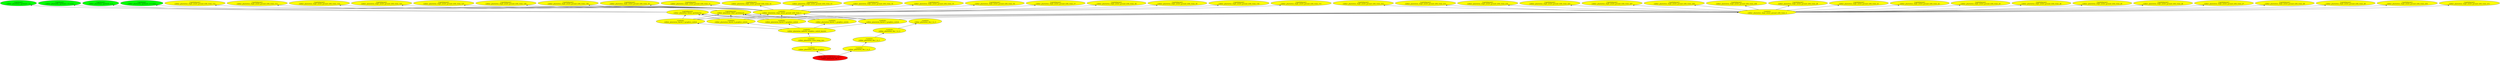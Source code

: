 digraph {
rankdir="BT"
rubber_plantation_spriteset_1_0 [fillcolor=green style="filled" label="<spriteset>\nrubber_plantation_spriteset_1_0"]
rubber_plantation_spriteset_1_0_snow [fillcolor=green style="filled" label="<spriteset>\nrubber_plantation_spriteset_1_0_snow"]
rubber_plantation_spriteset_2_0 [fillcolor=green style="filled" label="<spriteset>\nrubber_plantation_spriteset_2_0"]
rubber_plantation_spriteset_2_0_snow [fillcolor=green style="filled" label="<spriteset>\nrubber_plantation_spriteset_2_0_snow"]
rubber_plantation_house_spritelayout [fillcolor=yellow style="filled" label="<spritelayout>\nrubber_plantation_house_spritelayout"]
rubber_plantation_shed_spritelayout [fillcolor=yellow style="filled" label="<spritelayout>\nrubber_plantation_shed_spritelayout"]
rubber_plantation_slope_aware_ground_with_trees_10 [fillcolor=yellow style="filled" label="<spritelayout>\nrubber_plantation_slope_aware_ground_with_trees_10"]
rubber_plantation_slope_aware_ground_with_trees_11 [fillcolor=yellow style="filled" label="<spritelayout>\nrubber_plantation_slope_aware_ground_with_trees_11"]
rubber_plantation_slope_aware_ground_with_trees_12 [fillcolor=yellow style="filled" label="<spritelayout>\nrubber_plantation_slope_aware_ground_with_trees_12"]
rubber_plantation_slope_aware_ground_with_trees_13 [fillcolor=yellow style="filled" label="<spritelayout>\nrubber_plantation_slope_aware_ground_with_trees_13"]
rubber_plantation_slope_aware_ground_with_trees_14 [fillcolor=yellow style="filled" label="<spritelayout>\nrubber_plantation_slope_aware_ground_with_trees_14"]
rubber_plantation_slope_aware_ground_with_trees_15 [fillcolor=yellow style="filled" label="<spritelayout>\nrubber_plantation_slope_aware_ground_with_trees_15"]
rubber_plantation_slope_aware_ground_with_trees_16 [fillcolor=yellow style="filled" label="<spritelayout>\nrubber_plantation_slope_aware_ground_with_trees_16"]
rubber_plantation_slope_aware_ground_with_trees_17 [fillcolor=yellow style="filled" label="<spritelayout>\nrubber_plantation_slope_aware_ground_with_trees_17"]
rubber_plantation_slope_aware_ground_with_trees_18 [fillcolor=yellow style="filled" label="<spritelayout>\nrubber_plantation_slope_aware_ground_with_trees_18"]
rubber_plantation_slope_aware_ground_with_trees_19 [fillcolor=yellow style="filled" label="<spritelayout>\nrubber_plantation_slope_aware_ground_with_trees_19"]
rubber_plantation_slope_aware_ground_with_trees_110 [fillcolor=yellow style="filled" label="<spritelayout>\nrubber_plantation_slope_aware_ground_with_trees_110"]
rubber_plantation_slope_aware_ground_with_trees_111 [fillcolor=yellow style="filled" label="<spritelayout>\nrubber_plantation_slope_aware_ground_with_trees_111"]
rubber_plantation_slope_aware_ground_with_trees_112 [fillcolor=yellow style="filled" label="<spritelayout>\nrubber_plantation_slope_aware_ground_with_trees_112"]
rubber_plantation_slope_aware_ground_with_trees_113 [fillcolor=yellow style="filled" label="<spritelayout>\nrubber_plantation_slope_aware_ground_with_trees_113"]
rubber_plantation_slope_aware_ground_with_trees_114 [fillcolor=yellow style="filled" label="<spritelayout>\nrubber_plantation_slope_aware_ground_with_trees_114"]
rubber_plantation_slope_aware_ground_with_trees_123 [fillcolor=yellow style="filled" label="<spritelayout>\nrubber_plantation_slope_aware_ground_with_trees_123"]
rubber_plantation_slope_aware_ground_with_trees_127 [fillcolor=yellow style="filled" label="<spritelayout>\nrubber_plantation_slope_aware_ground_with_trees_127"]
rubber_plantation_slope_aware_ground_with_trees_129 [fillcolor=yellow style="filled" label="<spritelayout>\nrubber_plantation_slope_aware_ground_with_trees_129"]
rubber_plantation_slope_aware_ground_with_trees_130 [fillcolor=yellow style="filled" label="<spritelayout>\nrubber_plantation_slope_aware_ground_with_trees_130"]
rubber_plantation_slope_aware_ground_with_trees_20 [fillcolor=yellow style="filled" label="<spritelayout>\nrubber_plantation_slope_aware_ground_with_trees_20"]
rubber_plantation_slope_aware_ground_with_trees_21 [fillcolor=yellow style="filled" label="<spritelayout>\nrubber_plantation_slope_aware_ground_with_trees_21"]
rubber_plantation_slope_aware_ground_with_trees_22 [fillcolor=yellow style="filled" label="<spritelayout>\nrubber_plantation_slope_aware_ground_with_trees_22"]
rubber_plantation_slope_aware_ground_with_trees_23 [fillcolor=yellow style="filled" label="<spritelayout>\nrubber_plantation_slope_aware_ground_with_trees_23"]
rubber_plantation_slope_aware_ground_with_trees_24 [fillcolor=yellow style="filled" label="<spritelayout>\nrubber_plantation_slope_aware_ground_with_trees_24"]
rubber_plantation_slope_aware_ground_with_trees_25 [fillcolor=yellow style="filled" label="<spritelayout>\nrubber_plantation_slope_aware_ground_with_trees_25"]
rubber_plantation_slope_aware_ground_with_trees_26 [fillcolor=yellow style="filled" label="<spritelayout>\nrubber_plantation_slope_aware_ground_with_trees_26"]
rubber_plantation_slope_aware_ground_with_trees_27 [fillcolor=yellow style="filled" label="<spritelayout>\nrubber_plantation_slope_aware_ground_with_trees_27"]
rubber_plantation_slope_aware_ground_with_trees_28 [fillcolor=yellow style="filled" label="<spritelayout>\nrubber_plantation_slope_aware_ground_with_trees_28"]
rubber_plantation_slope_aware_ground_with_trees_29 [fillcolor=yellow style="filled" label="<spritelayout>\nrubber_plantation_slope_aware_ground_with_trees_29"]
rubber_plantation_slope_aware_ground_with_trees_210 [fillcolor=yellow style="filled" label="<spritelayout>\nrubber_plantation_slope_aware_ground_with_trees_210"]
rubber_plantation_slope_aware_ground_with_trees_211 [fillcolor=yellow style="filled" label="<spritelayout>\nrubber_plantation_slope_aware_ground_with_trees_211"]
rubber_plantation_slope_aware_ground_with_trees_212 [fillcolor=yellow style="filled" label="<spritelayout>\nrubber_plantation_slope_aware_ground_with_trees_212"]
rubber_plantation_slope_aware_ground_with_trees_213 [fillcolor=yellow style="filled" label="<spritelayout>\nrubber_plantation_slope_aware_ground_with_trees_213"]
rubber_plantation_slope_aware_ground_with_trees_214 [fillcolor=yellow style="filled" label="<spritelayout>\nrubber_plantation_slope_aware_ground_with_trees_214"]
rubber_plantation_slope_aware_ground_with_trees_223 [fillcolor=yellow style="filled" label="<spritelayout>\nrubber_plantation_slope_aware_ground_with_trees_223"]
rubber_plantation_slope_aware_ground_with_trees_227 [fillcolor=yellow style="filled" label="<spritelayout>\nrubber_plantation_slope_aware_ground_with_trees_227"]
rubber_plantation_slope_aware_ground_with_trees_229 [fillcolor=yellow style="filled" label="<spritelayout>\nrubber_plantation_slope_aware_ground_with_trees_229"]
rubber_plantation_slope_aware_ground_with_trees_230 [fillcolor=yellow style="filled" label="<spritelayout>\nrubber_plantation_slope_aware_ground_with_trees_230"]
rubber_plantation_slope_aware_ground_with_trees_1 [fillcolor=yellow style="filled" label="<switch>\nrubber_plantation_slope_aware_ground_with_trees_1"]
rubber_plantation_slope_aware_ground_with_trees_2 [fillcolor=yellow style="filled" label="<switch>\nrubber_plantation_slope_aware_ground_with_trees_2"]
rubber_plantation_layout_1_graphics_switch [fillcolor=yellow style="filled" label="<switch>\nrubber_plantation_layout_1_graphics_switch"]
rubber_plantation_layout_2_graphics_switch [fillcolor=yellow style="filled" label="<switch>\nrubber_plantation_layout_2_graphics_switch"]
rubber_plantation_layout_3_graphics_switch [fillcolor=yellow style="filled" label="<switch>\nrubber_plantation_layout_3_graphics_switch"]
rubber_plantation_layout_4_graphics_switch [fillcolor=yellow style="filled" label="<switch>\nrubber_plantation_layout_4_graphics_switch"]
rubber_plantation_layout_5_graphics_switch [fillcolor=yellow style="filled" label="<switch>\nrubber_plantation_layout_5_graphics_switch"]
rubber_plantation_industry_graphics_switch_layouts [fillcolor=yellow style="filled" label="<switch>\nrubber_plantation_industry_graphics_switch_layouts"]
rubber_plantation_store_temp_vars [fillcolor=yellow style="filled" label="<switch>\nrubber_plantation_store_temp_vars"]
rubber_plantation_switch_graphics [fillcolor=yellow style="filled" label="<switch>\nrubber_plantation_switch_graphics"]
rubber_plantation_tile_1_lc_3 [fillcolor=yellow style="filled" label="<switch>\nrubber_plantation_tile_1_lc_3"]
rubber_plantation_tile_1_lc_2 [fillcolor=yellow style="filled" label="<switch>\nrubber_plantation_tile_1_lc_2"]
rubber_plantation_tile_1_lc_1 [fillcolor=yellow style="filled" label="<switch>\nrubber_plantation_tile_1_lc_1"]
rubber_plantation_tile_1_lc_0 [fillcolor=yellow style="filled" label="<switch>\nrubber_plantation_tile_1_lc_0"]
rubber_plantation_tile_1 [fillcolor=red style="filled" label="FEAT_INDUSTRYTILES <227>\nrubber_plantation_tile_1"]
rubber_plantation_slope_aware_ground_with_trees_2->rubber_plantation_slope_aware_ground_with_trees_24
rubber_plantation_tile_1_lc_2->rubber_plantation_tile_1_lc_3
rubber_plantation_slope_aware_ground_with_trees_2->rubber_plantation_slope_aware_ground_with_trees_211
rubber_plantation_switch_graphics->rubber_plantation_store_temp_vars
rubber_plantation_industry_graphics_switch_layouts->rubber_plantation_layout_2_graphics_switch
rubber_plantation_slope_aware_ground_with_trees_2->rubber_plantation_slope_aware_ground_with_trees_23
rubber_plantation_slope_aware_ground_with_trees_2->rubber_plantation_slope_aware_ground_with_trees_29
rubber_plantation_tile_1_lc_0->rubber_plantation_tile_1_lc_1
rubber_plantation_slope_aware_ground_with_trees_1->rubber_plantation_slope_aware_ground_with_trees_15
rubber_plantation_layout_5_graphics_switch->rubber_plantation_house_spritelayout
rubber_plantation_shed_spritelayout->rubber_plantation_spriteset_2_0
rubber_plantation_slope_aware_ground_with_trees_1->rubber_plantation_slope_aware_ground_with_trees_130
rubber_plantation_slope_aware_ground_with_trees_1->rubber_plantation_slope_aware_ground_with_trees_123
rubber_plantation_layout_3_graphics_switch->rubber_plantation_slope_aware_ground_with_trees_2
rubber_plantation_layout_4_graphics_switch->rubber_plantation_shed_spritelayout
rubber_plantation_layout_4_graphics_switch->rubber_plantation_slope_aware_ground_with_trees_1
rubber_plantation_slope_aware_ground_with_trees_1->rubber_plantation_slope_aware_ground_with_trees_10
rubber_plantation_layout_5_graphics_switch->rubber_plantation_shed_spritelayout
rubber_plantation_slope_aware_ground_with_trees_2->rubber_plantation_slope_aware_ground_with_trees_230
rubber_plantation_slope_aware_ground_with_trees_1->rubber_plantation_slope_aware_ground_with_trees_16
rubber_plantation_layout_1_graphics_switch->rubber_plantation_shed_spritelayout
rubber_plantation_slope_aware_ground_with_trees_1->rubber_plantation_slope_aware_ground_with_trees_19
rubber_plantation_tile_1->rubber_plantation_tile_1_lc_0
rubber_plantation_slope_aware_ground_with_trees_1->rubber_plantation_slope_aware_ground_with_trees_13
rubber_plantation_layout_2_graphics_switch->rubber_plantation_slope_aware_ground_with_trees_1
rubber_plantation_slope_aware_ground_with_trees_2->rubber_plantation_slope_aware_ground_with_trees_21
rubber_plantation_industry_graphics_switch_layouts->rubber_plantation_layout_5_graphics_switch
rubber_plantation_slope_aware_ground_with_trees_1->rubber_plantation_slope_aware_ground_with_trees_18
rubber_plantation_slope_aware_ground_with_trees_1->rubber_plantation_slope_aware_ground_with_trees_17
rubber_plantation_slope_aware_ground_with_trees_2->rubber_plantation_slope_aware_ground_with_trees_214
rubber_plantation_layout_4_graphics_switch->rubber_plantation_house_spritelayout
rubber_plantation_industry_graphics_switch_layouts->rubber_plantation_layout_4_graphics_switch
rubber_plantation_house_spritelayout->rubber_plantation_spriteset_1_0
rubber_plantation_tile_1_lc_1->rubber_plantation_tile_1_lc_2
rubber_plantation_slope_aware_ground_with_trees_1->rubber_plantation_slope_aware_ground_with_trees_12
rubber_plantation_tile_1->rubber_plantation_switch_graphics
rubber_plantation_slope_aware_ground_with_trees_1->rubber_plantation_slope_aware_ground_with_trees_110
rubber_plantation_slope_aware_ground_with_trees_2->rubber_plantation_slope_aware_ground_with_trees_213
rubber_plantation_layout_3_graphics_switch->rubber_plantation_house_spritelayout
rubber_plantation_store_temp_vars->rubber_plantation_industry_graphics_switch_layouts
rubber_plantation_slope_aware_ground_with_trees_2->rubber_plantation_slope_aware_ground_with_trees_223
rubber_plantation_layout_4_graphics_switch->rubber_plantation_slope_aware_ground_with_trees_2
rubber_plantation_slope_aware_ground_with_trees_1->rubber_plantation_slope_aware_ground_with_trees_127
rubber_plantation_slope_aware_ground_with_trees_2->rubber_plantation_slope_aware_ground_with_trees_227
rubber_plantation_slope_aware_ground_with_trees_1->rubber_plantation_slope_aware_ground_with_trees_14
rubber_plantation_slope_aware_ground_with_trees_2->rubber_plantation_slope_aware_ground_with_trees_20
rubber_plantation_layout_5_graphics_switch->rubber_plantation_slope_aware_ground_with_trees_1
rubber_plantation_slope_aware_ground_with_trees_2->rubber_plantation_slope_aware_ground_with_trees_27
rubber_plantation_slope_aware_ground_with_trees_1->rubber_plantation_slope_aware_ground_with_trees_129
rubber_plantation_slope_aware_ground_with_trees_2->rubber_plantation_slope_aware_ground_with_trees_229
rubber_plantation_layout_2_graphics_switch->rubber_plantation_house_spritelayout
rubber_plantation_slope_aware_ground_with_trees_2->rubber_plantation_slope_aware_ground_with_trees_28
rubber_plantation_layout_2_graphics_switch->rubber_plantation_shed_spritelayout
rubber_plantation_house_spritelayout->rubber_plantation_spriteset_1_0_snow
rubber_plantation_slope_aware_ground_with_trees_1->rubber_plantation_slope_aware_ground_with_trees_112
rubber_plantation_slope_aware_ground_with_trees_1->rubber_plantation_slope_aware_ground_with_trees_113
rubber_plantation_slope_aware_ground_with_trees_2->rubber_plantation_slope_aware_ground_with_trees_26
rubber_plantation_layout_3_graphics_switch->rubber_plantation_slope_aware_ground_with_trees_1
rubber_plantation_layout_3_graphics_switch->rubber_plantation_shed_spritelayout
rubber_plantation_slope_aware_ground_with_trees_1->rubber_plantation_slope_aware_ground_with_trees_11
rubber_plantation_slope_aware_ground_with_trees_2->rubber_plantation_slope_aware_ground_with_trees_22
rubber_plantation_slope_aware_ground_with_trees_1->rubber_plantation_slope_aware_ground_with_trees_114
rubber_plantation_layout_1_graphics_switch->rubber_plantation_slope_aware_ground_with_trees_2
rubber_plantation_layout_1_graphics_switch->rubber_plantation_house_spritelayout
rubber_plantation_slope_aware_ground_with_trees_2->rubber_plantation_slope_aware_ground_with_trees_210
rubber_plantation_shed_spritelayout->rubber_plantation_spriteset_2_0_snow
rubber_plantation_layout_1_graphics_switch->rubber_plantation_slope_aware_ground_with_trees_1
rubber_plantation_layout_5_graphics_switch->rubber_plantation_slope_aware_ground_with_trees_2
rubber_plantation_slope_aware_ground_with_trees_2->rubber_plantation_slope_aware_ground_with_trees_25
rubber_plantation_industry_graphics_switch_layouts->rubber_plantation_layout_1_graphics_switch
rubber_plantation_industry_graphics_switch_layouts->rubber_plantation_layout_3_graphics_switch
rubber_plantation_layout_2_graphics_switch->rubber_plantation_slope_aware_ground_with_trees_2
rubber_plantation_slope_aware_ground_with_trees_2->rubber_plantation_slope_aware_ground_with_trees_212
rubber_plantation_slope_aware_ground_with_trees_1->rubber_plantation_slope_aware_ground_with_trees_111
}
